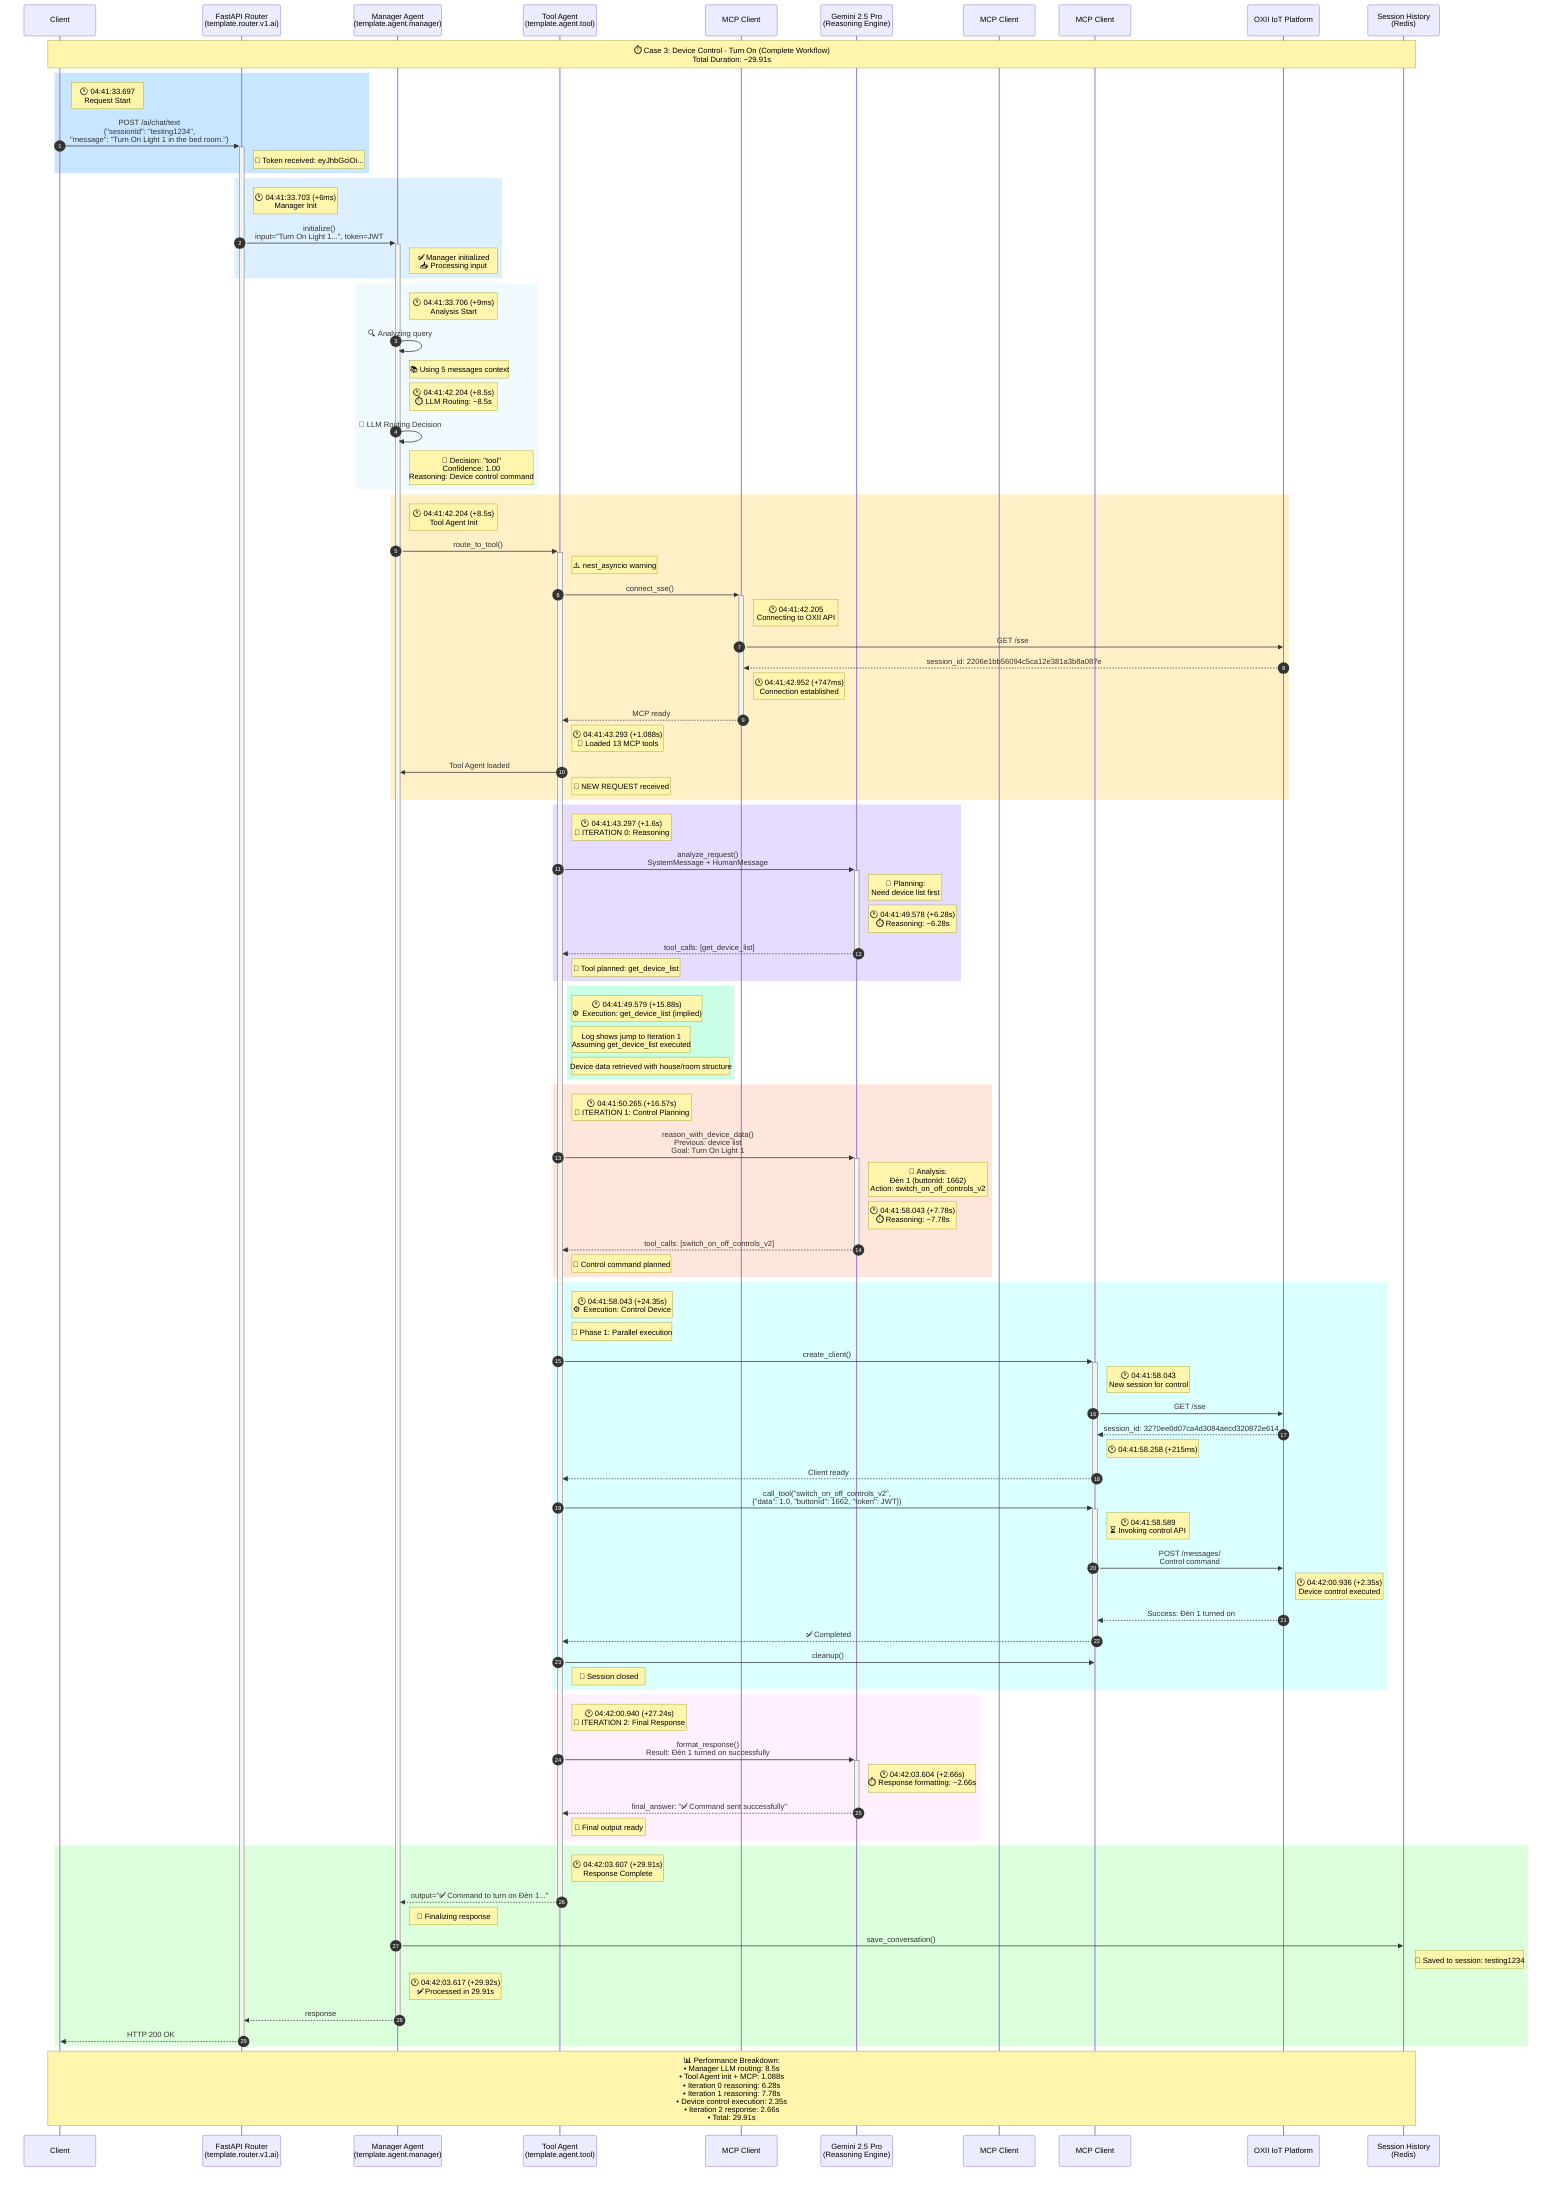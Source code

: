 sequenceDiagram
    autonumber
    participant Client
    participant Router as FastAPI Router<br/>(template.router.v1.ai)
    participant Manager as Manager Agent<br/>(template.agent.manager)
    participant Tool as Tool Agent<br/>(template.agent.tool)
    participant MCP1 as MCP Client #1<br/>(Tool Loading)
    participant LLM as Gemini 2.5 Pro<br/>(Reasoning Engine)
    participant MCP2 as MCP Client #2<br/>(Device List)
    participant MCP3 as MCP Client #3<br/>(Device Control)
    participant OXII as OXII IoT Platform
    participant History as Session History<br/>(Redis)

    Note over Client,History: ⏱️ Case 3: Device Control - Turn On (Complete Workflow)<br/>Total Duration: ~29.91s

    rect rgb(200, 230, 255)
    Note right of Client: 🕐 04:41:33.697<br/>Request Start
    Client->>+Router: POST /ai/chat/text<br/>{"sessionId": "testing1234",<br/>"message": "Turn On Light 1 in the bed room."}
    Note right of Router: 🔑 Token received: eyJhbGciOi...
    end

    rect rgb(220, 240, 255)
    Note right of Router: 🕐 04:41:33.703 (+6ms)<br/>Manager Init
    Router->>+Manager: initialize()<br/>input="Turn On Light 1...", token=JWT
    Note right of Manager: ✅ Manager initialized<br/>📥 Processing input
    end

    rect rgb(240, 250, 255)
    Note right of Manager: 🕐 04:41:33.706 (+9ms)<br/>Analysis Start
    Manager->>Manager: 🔍 Analyzing query
    Note right of Manager: 📚 Using 5 messages context
    
    Note right of Manager: 🕐 04:41:42.204 (+8.5s)<br/>⏱️ LLM Routing: ~8.5s
    Manager->>Manager: 🧠 LLM Routing Decision
    Note right of Manager: 🎯 Decision: "tool"<br/>Confidence: 1.00<br/>Reasoning: Device control command
    end

    rect rgb(255, 240, 200)
    Note right of Manager: 🕐 04:41:42.204 (+8.5s)<br/>Tool Agent Init
    Manager->>+Tool: route_to_tool()
    Note right of Tool: ⚠️ nest_asyncio warning
    
    Tool->>+MCP1: connect_sse()
    Note right of MCP1: 🕐 04:41:42.205<br/>Connecting to OXII API
    MCP1->>OXII: GET /sse
    OXII-->>MCP1: session_id: 2206e1bb56094c5ca12e381a3b8a087e
    Note right of MCP1: 🕐 04:41:42.952 (+747ms)<br/>Connection established
    MCP1-->>-Tool: MCP ready
    
    Note right of Tool: 🕐 04:41:43.293 (+1.088s)<br/>🔧 Loaded 13 MCP tools
    Tool->>Manager: Tool Agent loaded
    Note right of Tool: 🎯 NEW REQUEST received
    end

    rect rgb(230, 220, 255)
    Note right of Tool: 🕐 04:41:43.297 (+1.6s)<br/>🧠 ITERATION 0: Reasoning
    Tool->>+LLM: analyze_request()<br/>SystemMessage + HumanMessage
    Note right of LLM: 🤔 Planning:<br/>Need device list first
    
    Note right of LLM: 🕐 04:41:49.578 (+6.28s)<br/>⏱️ Reasoning: ~6.28s
    LLM-->>-Tool: tool_calls: [get_device_list]
    Note right of Tool: 💭 Tool planned: get_device_list
    end

    rect rgb(200, 255, 230)
    Note right of Tool: 🕐 04:41:49.579 (+15.88s)<br/>⚙️ Execution: get_device_list (implied)
    Note right of Tool: Log shows jump to Iteration 1<br/>Assuming get_device_list executed
    Note right of Tool: Device data retrieved with house/room structure
    end

    rect rgb(255, 230, 220)
    Note right of Tool: 🕐 04:41:50.265 (+16.57s)<br/>🧠 ITERATION 1: Control Planning
    Tool->>+LLM: reason_with_device_data()<br/>Previous: device list<br/>Goal: Turn On Light 1
    Note right of LLM: 🤔 Analysis:<br/>Đèn 1 (buttonId: 1662)<br/>Action: switch_on_off_controls_v2
    
    Note right of LLM: 🕐 04:41:58.043 (+7.78s)<br/>⏱️ Reasoning: ~7.78s
    LLM-->>-Tool: tool_calls: [switch_on_off_controls_v2]
    Note right of Tool: 💭 Control command planned
    end

    rect rgb(220, 255, 255)
    Note right of Tool: 🕐 04:41:58.043 (+24.35s)<br/>⚙️ Execution: Control Device
    Note right of Tool: 🚀 Phase 1: Parallel execution
    
    Tool->>+MCP3: create_client()
    Note right of MCP3: 🕐 04:41:58.043<br/>New session for control
    MCP3->>OXII: GET /sse
    OXII-->>MCP3: session_id: 3270ee0d07ca4d3084aecd320872e614
    Note right of MCP3: 🕐 04:41:58.258 (+215ms)
    MCP3-->>-Tool: Client ready
    
    Tool->>+MCP3: call_tool("switch_on_off_controls_v2",<br/>{"data": 1.0, "buttonId": 1662, "token": JWT})
    Note right of MCP3: 🕐 04:41:58.589<br/>⏳ Invoking control API
    MCP3->>OXII: POST /messages/<br/>Control command
    
    Note right of OXII: 🕐 04:42:00.936 (+2.35s)<br/>Device control executed
    OXII-->>MCP3: Success: Đèn 1 turned on
    MCP3-->>-Tool: ✅ Completed
    
    Tool->>MCP3: cleanup()
    Note right of Tool: 🧹 Session closed
    end

    rect rgb(255, 240, 255)
    Note right of Tool: 🕐 04:42:00.940 (+27.24s)<br/>🧠 ITERATION 2: Final Response
    Tool->>+LLM: format_response()<br/>Result: Đèn 1 turned on successfully
    
    Note right of LLM: 🕐 04:42:03.604 (+2.66s)<br/>⏱️ Response formatting: ~2.66s
    LLM-->>-Tool: final_answer: "✅ Command sent successfully"
    Note right of Tool: 💬 Final output ready
    end

    rect rgb(220, 255, 220)
    Note right of Tool: 🕐 04:42:03.607 (+29.91s)<br/>Response Complete
    Tool-->>-Manager: output="✅ Command to turn on Đèn 1..."
    Note right of Manager: 📝 Finalizing response
    Manager->>History: save_conversation()
    Note right of History: 💾 Saved to session: testing1234
    
    Note right of Manager: 🕐 04:42:03.617 (+29.92s)<br/>✅ Processed in 29.91s
    Manager-->>-Router: response
    Router-->>-Client: HTTP 200 OK
    end

    Note over Client,History: 📊 Performance Breakdown:<br/>• Manager LLM routing: 8.5s<br/>• Tool Agent init + MCP: 1.088s<br/>• Iteration 0 reasoning: 6.28s<br/>• Iteration 1 reasoning: 7.78s<br/>• Device control execution: 2.35s<br/>• Iteration 2 response: 2.66s<br/>• Total: 29.91s